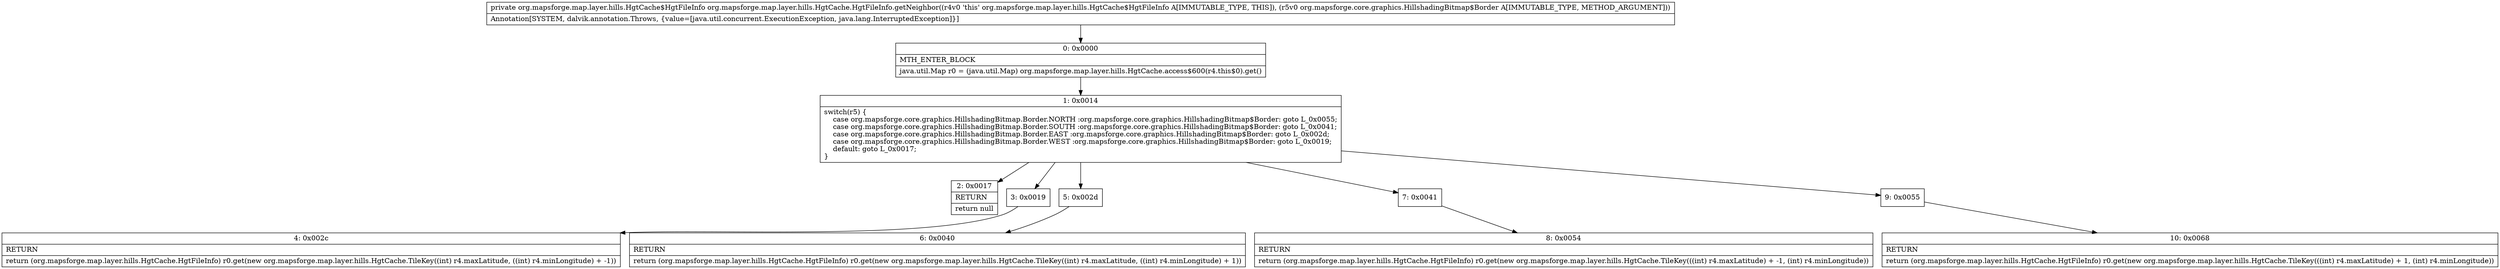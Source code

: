 digraph "CFG fororg.mapsforge.map.layer.hills.HgtCache.HgtFileInfo.getNeighbor(Lorg\/mapsforge\/core\/graphics\/HillshadingBitmap$Border;)Lorg\/mapsforge\/map\/layer\/hills\/HgtCache$HgtFileInfo;" {
Node_0 [shape=record,label="{0\:\ 0x0000|MTH_ENTER_BLOCK\l|java.util.Map r0 = (java.util.Map) org.mapsforge.map.layer.hills.HgtCache.access$600(r4.this$0).get()\l}"];
Node_1 [shape=record,label="{1\:\ 0x0014|switch(r5) \{\l    case org.mapsforge.core.graphics.HillshadingBitmap.Border.NORTH :org.mapsforge.core.graphics.HillshadingBitmap$Border: goto L_0x0055;\l    case org.mapsforge.core.graphics.HillshadingBitmap.Border.SOUTH :org.mapsforge.core.graphics.HillshadingBitmap$Border: goto L_0x0041;\l    case org.mapsforge.core.graphics.HillshadingBitmap.Border.EAST :org.mapsforge.core.graphics.HillshadingBitmap$Border: goto L_0x002d;\l    case org.mapsforge.core.graphics.HillshadingBitmap.Border.WEST :org.mapsforge.core.graphics.HillshadingBitmap$Border: goto L_0x0019;\l    default: goto L_0x0017;\l\}\l}"];
Node_2 [shape=record,label="{2\:\ 0x0017|RETURN\l|return null\l}"];
Node_3 [shape=record,label="{3\:\ 0x0019}"];
Node_4 [shape=record,label="{4\:\ 0x002c|RETURN\l|return (org.mapsforge.map.layer.hills.HgtCache.HgtFileInfo) r0.get(new org.mapsforge.map.layer.hills.HgtCache.TileKey((int) r4.maxLatitude, ((int) r4.minLongitude) + \-1))\l}"];
Node_5 [shape=record,label="{5\:\ 0x002d}"];
Node_6 [shape=record,label="{6\:\ 0x0040|RETURN\l|return (org.mapsforge.map.layer.hills.HgtCache.HgtFileInfo) r0.get(new org.mapsforge.map.layer.hills.HgtCache.TileKey((int) r4.maxLatitude, ((int) r4.minLongitude) + 1))\l}"];
Node_7 [shape=record,label="{7\:\ 0x0041}"];
Node_8 [shape=record,label="{8\:\ 0x0054|RETURN\l|return (org.mapsforge.map.layer.hills.HgtCache.HgtFileInfo) r0.get(new org.mapsforge.map.layer.hills.HgtCache.TileKey(((int) r4.maxLatitude) + \-1, (int) r4.minLongitude))\l}"];
Node_9 [shape=record,label="{9\:\ 0x0055}"];
Node_10 [shape=record,label="{10\:\ 0x0068|RETURN\l|return (org.mapsforge.map.layer.hills.HgtCache.HgtFileInfo) r0.get(new org.mapsforge.map.layer.hills.HgtCache.TileKey(((int) r4.maxLatitude) + 1, (int) r4.minLongitude))\l}"];
MethodNode[shape=record,label="{private org.mapsforge.map.layer.hills.HgtCache$HgtFileInfo org.mapsforge.map.layer.hills.HgtCache.HgtFileInfo.getNeighbor((r4v0 'this' org.mapsforge.map.layer.hills.HgtCache$HgtFileInfo A[IMMUTABLE_TYPE, THIS]), (r5v0 org.mapsforge.core.graphics.HillshadingBitmap$Border A[IMMUTABLE_TYPE, METHOD_ARGUMENT]))  | Annotation[SYSTEM, dalvik.annotation.Throws, \{value=[java.util.concurrent.ExecutionException, java.lang.InterruptedException]\}]\l}"];
MethodNode -> Node_0;
Node_0 -> Node_1;
Node_1 -> Node_2;
Node_1 -> Node_3;
Node_1 -> Node_5;
Node_1 -> Node_7;
Node_1 -> Node_9;
Node_3 -> Node_4;
Node_5 -> Node_6;
Node_7 -> Node_8;
Node_9 -> Node_10;
}

